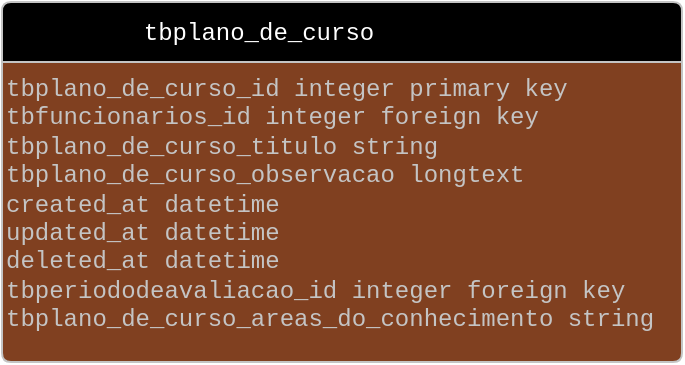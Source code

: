 <mxfile version="21.7.4" type="github">
  <diagram id="R2lEEEUBdFMjLlhIrx00" name="Page-1">
    <mxGraphModel dx="1426" dy="1885" grid="1" gridSize="10" guides="1" tooltips="1" connect="1" arrows="1" fold="1" page="1" pageScale="1" pageWidth="850" pageHeight="1100" math="0" shadow="0" extFonts="Permanent Marker^https://fonts.googleapis.com/css?family=Permanent+Marker">
      <root>
        <mxCell id="0" />
        <mxCell id="1" parent="0" />
        <mxCell id="adF5d4ZAmyr8IWEaQVo5-3" style="graphMlID=entity0;gradientDirection=east;shape=swimlane;startSize=30;rounded=1;arcSize=5;collapsible=0;fillColor=undefined;strokeColor=#c4c4c4;strokeWidth=1.0;swimlaneFillColor=#804020" vertex="1" parent="1">
          <mxGeometry x="40" y="-1040" width="340" height="180" as="geometry" />
        </mxCell>
        <mxCell id="adF5d4ZAmyr8IWEaQVo5-4" value="tbplano_de_curso_id integer primary key&lt;br&gt;tbfuncionarios_id integer foreign key&lt;br&gt;tbplano_de_curso_titulo string&amp;nbsp;&lt;br&gt;tbplano_de_curso_observacao longtext&lt;br&gt;created_at datetime&lt;br&gt;updated_at datetime&lt;br&gt;deleted_at datetime&lt;br&gt;tbperiododeavaliacao_id integer foreign key&lt;br&gt;tbplano_de_curso_areas_do_conhecimento string" style="text;html=1;spacing=0;align=left;fontFamily=courier;fontSize=12;fontStyle=0;=center;fontColor=#c4c4c4" vertex="1" parent="adF5d4ZAmyr8IWEaQVo5-3">
          <mxGeometry x="2" y="31.67" width="338" height="148.33" as="geometry" />
        </mxCell>
        <mxCell id="adF5d4ZAmyr8IWEaQVo5-5" value="tbplano_de_curso" style="text;html=1;spacing=0;align=center;fontFamily=courier;fontSize=12;fontStyle=0;=center;fontColor=#ffffff" vertex="1" parent="adF5d4ZAmyr8IWEaQVo5-3">
          <mxGeometry y="4" width="256" height="22" as="geometry" />
        </mxCell>
      </root>
    </mxGraphModel>
  </diagram>
</mxfile>
